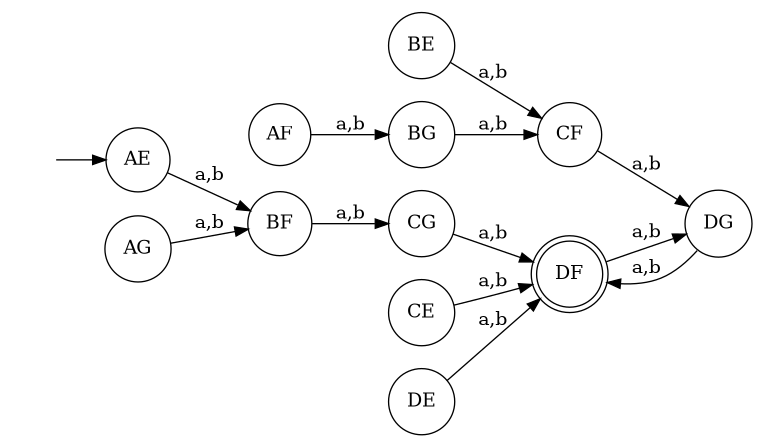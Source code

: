 digraph {
	size = 5;
	rankdir=LR;
	margin = 0.05;
	node[shape=circle];
	DF[shape=doublecircle];
	" "[color=white width=0];

	" " -> AE;
	AE -> BF[label="a,b"];
	BF -> CG[label="a,b"];
	CG -> DF[label="a,b"];
	DF -> DG[label="a,b"];
	DG -> DF[label="a,b"];
	BE -> CF[label="a,b"];
	CE -> DF[label="a,b"];
	DE -> DF[label="a,b"];
	AF -> BG[label="a,b"];
	AG -> BF[label="a,b"];
	BG -> CF[label="a,b"];
	CF -> DG[label="a,b"];
}